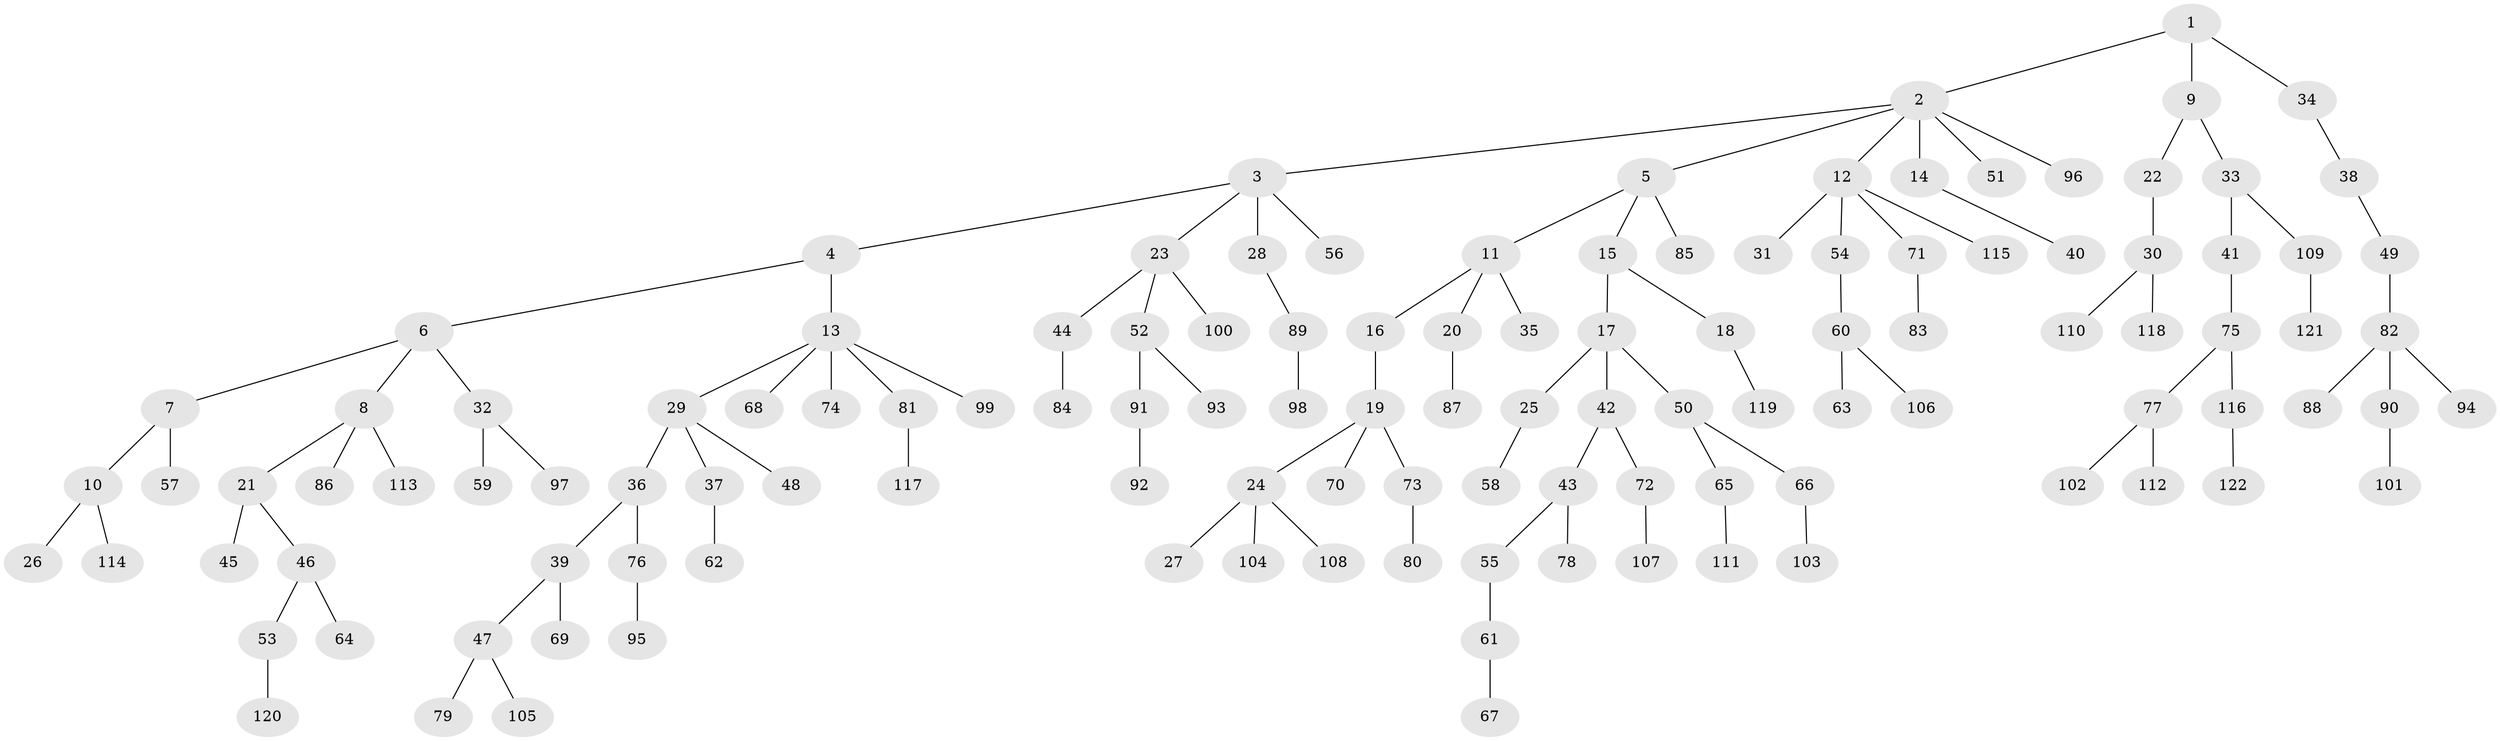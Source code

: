 // Generated by graph-tools (version 1.1) at 2025/50/03/09/25 03:50:18]
// undirected, 122 vertices, 121 edges
graph export_dot {
graph [start="1"]
  node [color=gray90,style=filled];
  1;
  2;
  3;
  4;
  5;
  6;
  7;
  8;
  9;
  10;
  11;
  12;
  13;
  14;
  15;
  16;
  17;
  18;
  19;
  20;
  21;
  22;
  23;
  24;
  25;
  26;
  27;
  28;
  29;
  30;
  31;
  32;
  33;
  34;
  35;
  36;
  37;
  38;
  39;
  40;
  41;
  42;
  43;
  44;
  45;
  46;
  47;
  48;
  49;
  50;
  51;
  52;
  53;
  54;
  55;
  56;
  57;
  58;
  59;
  60;
  61;
  62;
  63;
  64;
  65;
  66;
  67;
  68;
  69;
  70;
  71;
  72;
  73;
  74;
  75;
  76;
  77;
  78;
  79;
  80;
  81;
  82;
  83;
  84;
  85;
  86;
  87;
  88;
  89;
  90;
  91;
  92;
  93;
  94;
  95;
  96;
  97;
  98;
  99;
  100;
  101;
  102;
  103;
  104;
  105;
  106;
  107;
  108;
  109;
  110;
  111;
  112;
  113;
  114;
  115;
  116;
  117;
  118;
  119;
  120;
  121;
  122;
  1 -- 2;
  1 -- 9;
  1 -- 34;
  2 -- 3;
  2 -- 5;
  2 -- 12;
  2 -- 14;
  2 -- 51;
  2 -- 96;
  3 -- 4;
  3 -- 23;
  3 -- 28;
  3 -- 56;
  4 -- 6;
  4 -- 13;
  5 -- 11;
  5 -- 15;
  5 -- 85;
  6 -- 7;
  6 -- 8;
  6 -- 32;
  7 -- 10;
  7 -- 57;
  8 -- 21;
  8 -- 86;
  8 -- 113;
  9 -- 22;
  9 -- 33;
  10 -- 26;
  10 -- 114;
  11 -- 16;
  11 -- 20;
  11 -- 35;
  12 -- 31;
  12 -- 54;
  12 -- 71;
  12 -- 115;
  13 -- 29;
  13 -- 68;
  13 -- 74;
  13 -- 81;
  13 -- 99;
  14 -- 40;
  15 -- 17;
  15 -- 18;
  16 -- 19;
  17 -- 25;
  17 -- 42;
  17 -- 50;
  18 -- 119;
  19 -- 24;
  19 -- 70;
  19 -- 73;
  20 -- 87;
  21 -- 45;
  21 -- 46;
  22 -- 30;
  23 -- 44;
  23 -- 52;
  23 -- 100;
  24 -- 27;
  24 -- 104;
  24 -- 108;
  25 -- 58;
  28 -- 89;
  29 -- 36;
  29 -- 37;
  29 -- 48;
  30 -- 110;
  30 -- 118;
  32 -- 59;
  32 -- 97;
  33 -- 41;
  33 -- 109;
  34 -- 38;
  36 -- 39;
  36 -- 76;
  37 -- 62;
  38 -- 49;
  39 -- 47;
  39 -- 69;
  41 -- 75;
  42 -- 43;
  42 -- 72;
  43 -- 55;
  43 -- 78;
  44 -- 84;
  46 -- 53;
  46 -- 64;
  47 -- 79;
  47 -- 105;
  49 -- 82;
  50 -- 65;
  50 -- 66;
  52 -- 91;
  52 -- 93;
  53 -- 120;
  54 -- 60;
  55 -- 61;
  60 -- 63;
  60 -- 106;
  61 -- 67;
  65 -- 111;
  66 -- 103;
  71 -- 83;
  72 -- 107;
  73 -- 80;
  75 -- 77;
  75 -- 116;
  76 -- 95;
  77 -- 102;
  77 -- 112;
  81 -- 117;
  82 -- 88;
  82 -- 90;
  82 -- 94;
  89 -- 98;
  90 -- 101;
  91 -- 92;
  109 -- 121;
  116 -- 122;
}
